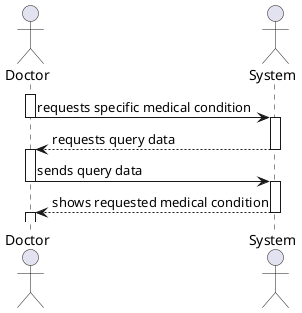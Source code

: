 @startuml

actor Doctor as doctor
actor System as sys


activate doctor

doctor -> sys : requests specific medical condition
deactivate doctor
activate sys

sys --> doctor : requests query data
deactivate sys
activate doctor

doctor -> sys : sends query data
deactivate doctor
activate sys

sys --> doctor : shows requested medical condition
deactivate sys
activate doctor

@enduml